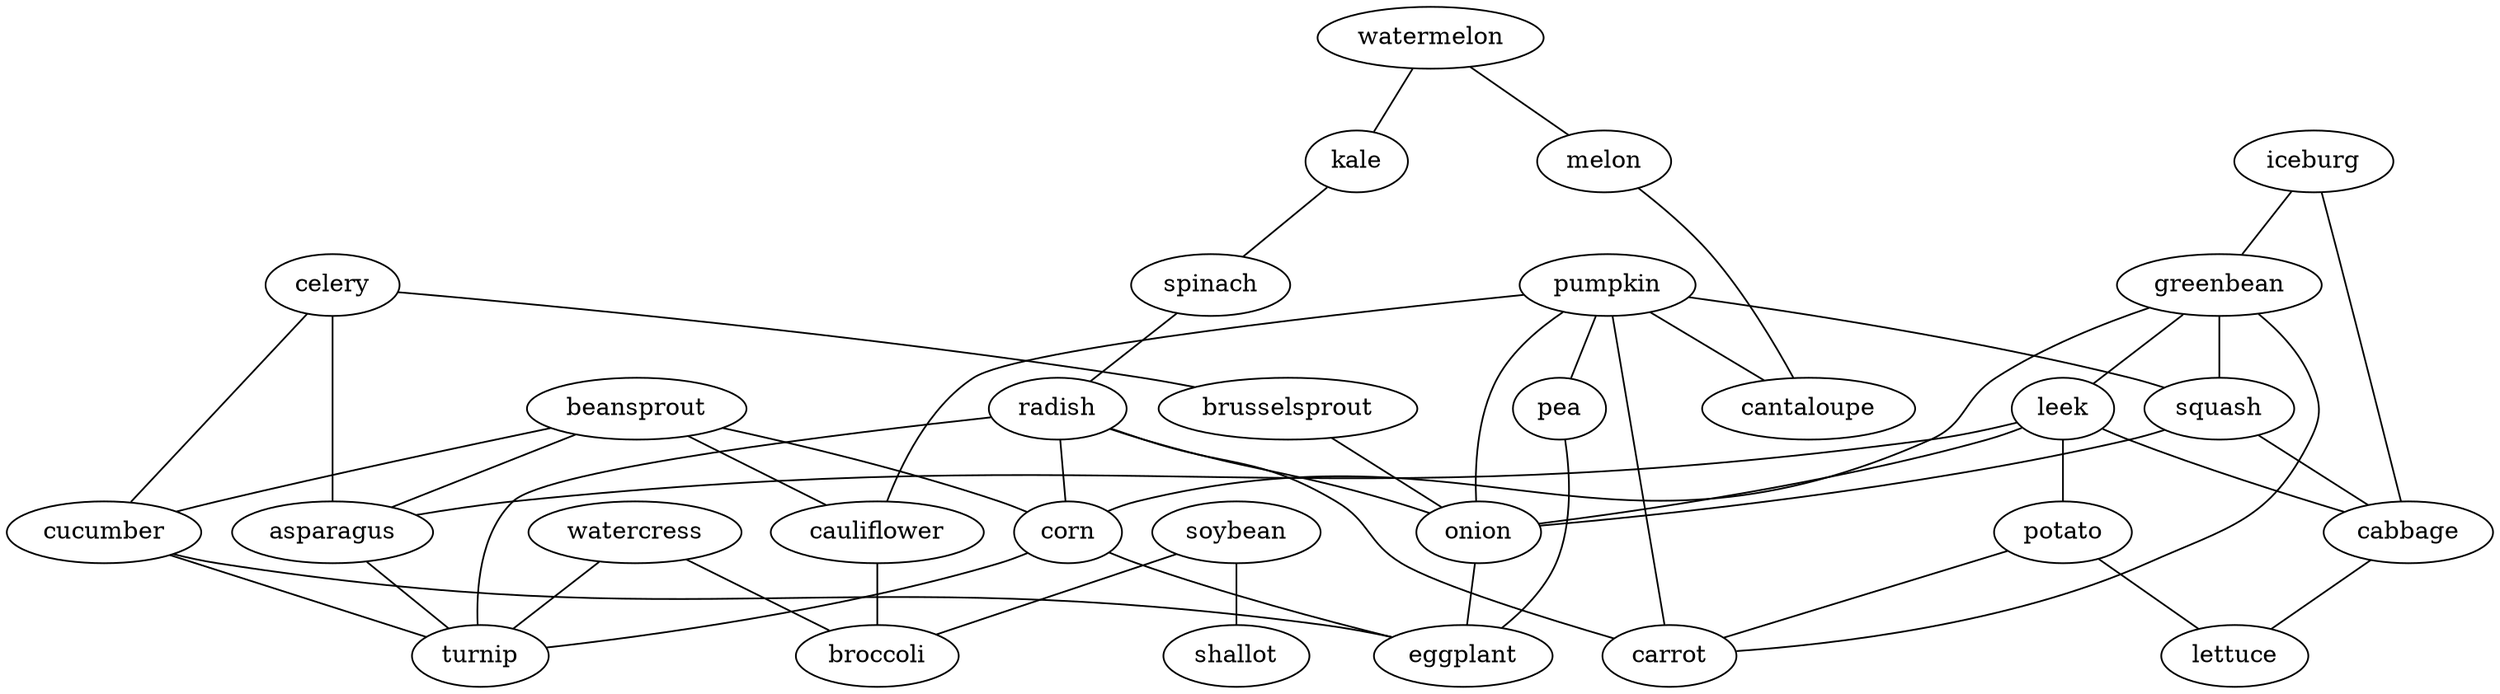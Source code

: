 strict graph G {
watermelon;
kale;
beansprout;
iceburg;
soybean;
spinach;
greenbean;
celery;
radish;
melon;
leek;
pumpkin;
cantaloupe;
cauliflower;
shallot;
corn;
squash;
cucumber;
cabbage;
watercress;
broccoli;
brusselsprout;
onion;
potato;
asparagus;
pea;
carrot;
eggplant;
turnip;
lettuce;
watermelon -- melon  [weight=1];
watermelon -- kale  [weight=1];
kale -- spinach  [weight=1];
beansprout -- asparagus  [weight=1];
beansprout -- corn  [weight=1];
beansprout -- cucumber  [weight=1];
beansprout -- cauliflower  [weight=1];
iceburg -- cabbage  [weight=1];
iceburg -- greenbean  [weight=1];
soybean -- shallot  [weight=1];
soybean -- broccoli  [weight=1];
spinach -- radish  [weight=1];
greenbean -- corn  [weight=1];
greenbean -- squash  [weight=1];
greenbean -- carrot  [weight=1];
greenbean -- leek  [weight=1];
celery -- asparagus  [weight=1];
celery -- brusselsprout  [weight=1];
celery -- cucumber  [weight=1];
radish -- onion  [weight=1];
radish -- corn  [weight=1];
radish -- carrot  [weight=1];
radish -- turnip  [weight=1];
melon -- cantaloupe  [weight=1];
leek -- onion  [weight=1];
leek -- potato  [weight=1];
leek -- asparagus  [weight=1];
leek -- cabbage  [weight=1];
pumpkin -- cantaloupe  [weight=1];
pumpkin -- cauliflower  [weight=1];
pumpkin -- onion  [weight=1];
pumpkin -- squash  [weight=1];
pumpkin -- carrot  [weight=1];
pumpkin -- pea  [weight=1];
cauliflower -- broccoli  [weight=1];
corn -- turnip  [weight=1];
corn -- eggplant  [weight=1];
squash -- onion  [weight=1];
squash -- cabbage  [weight=1];
cucumber -- turnip  [weight=1];
cucumber -- eggplant  [weight=1];
cabbage -- lettuce  [weight=1];
watercress -- turnip  [weight=1];
watercress -- broccoli  [weight=1];
brusselsprout -- onion  [weight=1];
onion -- eggplant  [weight=1];
potato -- lettuce  [weight=1];
potato -- carrot  [weight=1];
asparagus -- turnip  [weight=1];
pea -- eggplant  [weight=1];
}

